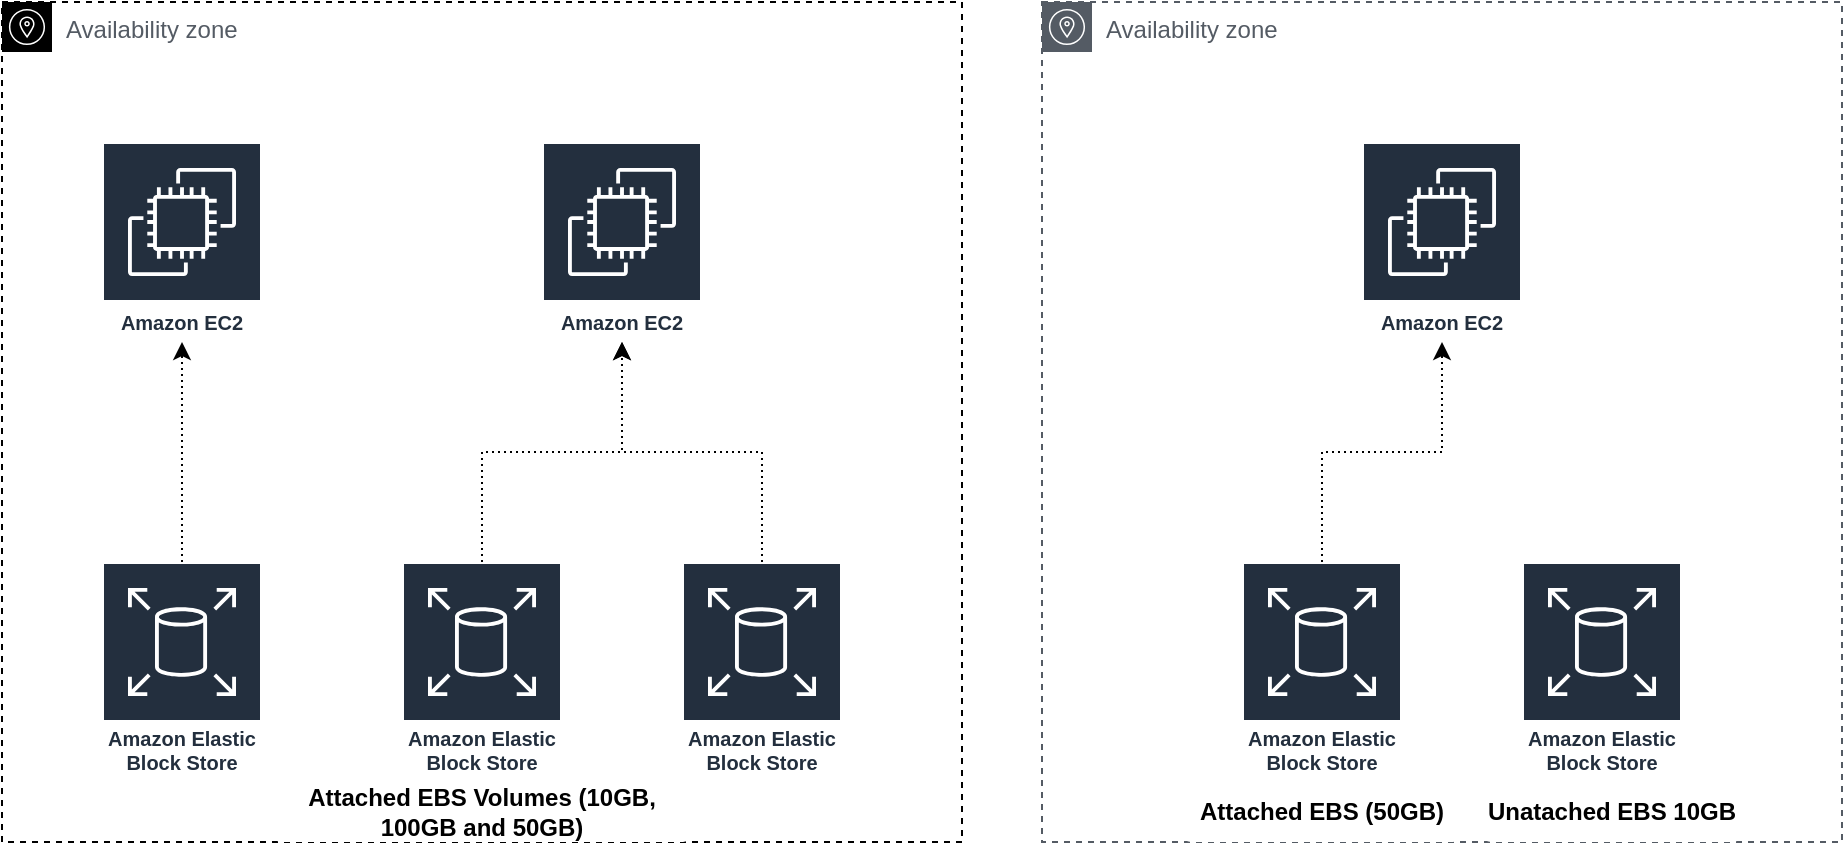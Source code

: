 <mxfile version="20.3.0" type="device"><diagram id="8YayUtwPhBsAJU_w2SQ_" name="Page-1"><mxGraphModel dx="1422" dy="905" grid="1" gridSize="10" guides="1" tooltips="1" connect="1" arrows="1" fold="1" page="1" pageScale="1" pageWidth="1169" pageHeight="827" math="0" shadow="0"><root><mxCell id="0"/><mxCell id="1" parent="0"/><mxCell id="HpNuVuNTEow2F9-r7BhO-2" value="Availability zone" style="sketch=0;outlineConnect=0;gradientColor=none;html=1;whiteSpace=wrap;fontSize=12;fontStyle=0;shape=mxgraph.aws4.group;grIcon=mxgraph.aws4.group_availability_zone;strokeColor=#000000;fillColor=none;verticalAlign=top;align=left;spacingLeft=30;fontColor=#545B64;dashed=1;" vertex="1" parent="1"><mxGeometry x="125" y="204" width="480" height="420" as="geometry"/></mxCell><mxCell id="HpNuVuNTEow2F9-r7BhO-3" value="Amazon Elastic Block Store" style="sketch=0;outlineConnect=0;fontColor=#232F3E;gradientColor=none;strokeColor=#ffffff;fillColor=#232F3E;dashed=0;verticalLabelPosition=middle;verticalAlign=bottom;align=center;html=1;whiteSpace=wrap;fontSize=10;fontStyle=1;spacing=3;shape=mxgraph.aws4.productIcon;prIcon=mxgraph.aws4.elastic_block_store;" vertex="1" parent="1"><mxGeometry x="175" y="484" width="80" height="110" as="geometry"/></mxCell><mxCell id="HpNuVuNTEow2F9-r7BhO-4" style="edgeStyle=orthogonalEdgeStyle;rounded=0;orthogonalLoop=1;jettySize=auto;html=1;dashed=1;dashPattern=1 2;" edge="1" parent="1" source="HpNuVuNTEow2F9-r7BhO-5" target="HpNuVuNTEow2F9-r7BhO-10"><mxGeometry relative="1" as="geometry"/></mxCell><mxCell id="HpNuVuNTEow2F9-r7BhO-5" value="Amazon Elastic Block Store" style="sketch=0;outlineConnect=0;fontColor=#232F3E;gradientColor=none;strokeColor=#ffffff;fillColor=#232F3E;dashed=0;verticalLabelPosition=middle;verticalAlign=bottom;align=center;html=1;whiteSpace=wrap;fontSize=10;fontStyle=1;spacing=3;shape=mxgraph.aws4.productIcon;prIcon=mxgraph.aws4.elastic_block_store;" vertex="1" parent="1"><mxGeometry x="465" y="484" width="80" height="110" as="geometry"/></mxCell><mxCell id="HpNuVuNTEow2F9-r7BhO-6" style="edgeStyle=orthogonalEdgeStyle;rounded=0;orthogonalLoop=1;jettySize=auto;html=1;dashed=1;dashPattern=1 2;" edge="1" parent="1" source="HpNuVuNTEow2F9-r7BhO-7" target="HpNuVuNTEow2F9-r7BhO-10"><mxGeometry relative="1" as="geometry"/></mxCell><mxCell id="HpNuVuNTEow2F9-r7BhO-7" value="Amazon Elastic Block Store" style="sketch=0;outlineConnect=0;fontColor=#232F3E;gradientColor=none;strokeColor=#ffffff;fillColor=#232F3E;dashed=0;verticalLabelPosition=middle;verticalAlign=bottom;align=center;html=1;whiteSpace=wrap;fontSize=10;fontStyle=1;spacing=3;shape=mxgraph.aws4.productIcon;prIcon=mxgraph.aws4.elastic_block_store;" vertex="1" parent="1"><mxGeometry x="325" y="484" width="80" height="110" as="geometry"/></mxCell><mxCell id="HpNuVuNTEow2F9-r7BhO-8" value="" style="edgeStyle=orthogonalEdgeStyle;rounded=0;orthogonalLoop=1;jettySize=auto;html=1;dashed=1;dashPattern=1 2;" edge="1" parent="1" source="HpNuVuNTEow2F9-r7BhO-3" target="HpNuVuNTEow2F9-r7BhO-9"><mxGeometry relative="1" as="geometry"/></mxCell><mxCell id="HpNuVuNTEow2F9-r7BhO-9" value="Amazon EC2" style="sketch=0;outlineConnect=0;fontColor=#232F3E;gradientColor=none;strokeColor=#ffffff;fillColor=#232F3E;dashed=0;verticalLabelPosition=middle;verticalAlign=bottom;align=center;html=1;whiteSpace=wrap;fontSize=10;fontStyle=1;spacing=3;shape=mxgraph.aws4.productIcon;prIcon=mxgraph.aws4.ec2;" vertex="1" parent="1"><mxGeometry x="175" y="274" width="80" height="100" as="geometry"/></mxCell><mxCell id="HpNuVuNTEow2F9-r7BhO-10" value="Amazon EC2" style="sketch=0;outlineConnect=0;fontColor=#232F3E;gradientColor=none;strokeColor=#ffffff;fillColor=#232F3E;dashed=0;verticalLabelPosition=middle;verticalAlign=bottom;align=center;html=1;whiteSpace=wrap;fontSize=10;fontStyle=1;spacing=3;shape=mxgraph.aws4.productIcon;prIcon=mxgraph.aws4.ec2;" vertex="1" parent="1"><mxGeometry x="395" y="274" width="80" height="100" as="geometry"/></mxCell><mxCell id="HpNuVuNTEow2F9-r7BhO-11" value="Amazon EC2" style="sketch=0;outlineConnect=0;fontColor=#232F3E;gradientColor=none;strokeColor=#ffffff;fillColor=#232F3E;dashed=0;verticalLabelPosition=middle;verticalAlign=bottom;align=center;html=1;whiteSpace=wrap;fontSize=10;fontStyle=1;spacing=3;shape=mxgraph.aws4.productIcon;prIcon=mxgraph.aws4.ec2;" vertex="1" parent="1"><mxGeometry x="805" y="274" width="80" height="100" as="geometry"/></mxCell><mxCell id="HpNuVuNTEow2F9-r7BhO-12" style="edgeStyle=orthogonalEdgeStyle;rounded=0;orthogonalLoop=1;jettySize=auto;html=1;dashed=1;dashPattern=1 2;" edge="1" parent="1" source="HpNuVuNTEow2F9-r7BhO-13" target="HpNuVuNTEow2F9-r7BhO-11"><mxGeometry relative="1" as="geometry"/></mxCell><mxCell id="HpNuVuNTEow2F9-r7BhO-13" value="Amazon Elastic Block Store" style="sketch=0;outlineConnect=0;fontColor=#232F3E;gradientColor=none;strokeColor=#ffffff;fillColor=#232F3E;dashed=0;verticalLabelPosition=middle;verticalAlign=bottom;align=center;html=1;whiteSpace=wrap;fontSize=10;fontStyle=1;spacing=3;shape=mxgraph.aws4.productIcon;prIcon=mxgraph.aws4.elastic_block_store;" vertex="1" parent="1"><mxGeometry x="745" y="484" width="80" height="110" as="geometry"/></mxCell><mxCell id="HpNuVuNTEow2F9-r7BhO-14" value="Amazon Elastic Block Store" style="sketch=0;outlineConnect=0;fontColor=#232F3E;gradientColor=none;strokeColor=#ffffff;fillColor=#232F3E;dashed=0;verticalLabelPosition=middle;verticalAlign=bottom;align=center;html=1;whiteSpace=wrap;fontSize=10;fontStyle=1;spacing=3;shape=mxgraph.aws4.productIcon;prIcon=mxgraph.aws4.elastic_block_store;" vertex="1" parent="1"><mxGeometry x="885" y="484" width="80" height="110" as="geometry"/></mxCell><mxCell id="HpNuVuNTEow2F9-r7BhO-15" value="Availability zone" style="sketch=0;outlineConnect=0;gradientColor=none;html=1;whiteSpace=wrap;fontSize=12;fontStyle=0;shape=mxgraph.aws4.group;grIcon=mxgraph.aws4.group_availability_zone;strokeColor=#545B64;fillColor=none;verticalAlign=top;align=left;spacingLeft=30;fontColor=#545B64;dashed=1;" vertex="1" parent="1"><mxGeometry x="645" y="204" width="400" height="420" as="geometry"/></mxCell><mxCell id="HpNuVuNTEow2F9-r7BhO-16" value="&lt;b&gt;Unatached EBS 10GB&lt;/b&gt;" style="rounded=1;whiteSpace=wrap;html=1;strokeColor=none;" vertex="1" parent="1"><mxGeometry x="865" y="594" width="130" height="30" as="geometry"/></mxCell><mxCell id="HpNuVuNTEow2F9-r7BhO-17" value="&lt;b&gt;Attached EBS (50GB)&lt;/b&gt;" style="rounded=1;whiteSpace=wrap;html=1;strokeColor=none;" vertex="1" parent="1"><mxGeometry x="715" y="594" width="140" height="30" as="geometry"/></mxCell><mxCell id="HpNuVuNTEow2F9-r7BhO-18" value="&lt;b&gt;Attached EBS Volumes (10GB, 100GB and 50GB)&lt;/b&gt;" style="rounded=1;whiteSpace=wrap;html=1;strokeColor=none;" vertex="1" parent="1"><mxGeometry x="260" y="594" width="210" height="30" as="geometry"/></mxCell></root></mxGraphModel></diagram></mxfile>